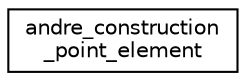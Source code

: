 digraph "Graphical Class Hierarchy"
{
  edge [fontname="Helvetica",fontsize="10",labelfontname="Helvetica",labelfontsize="10"];
  node [fontname="Helvetica",fontsize="10",shape=record];
  rankdir="LR";
  Node0 [label="andre_construction\l_point_element",height=0.2,width=0.4,color="black", fillcolor="white", style="filled",URL="$d3/d6a/classandre__construction__point__element.html"];
}
